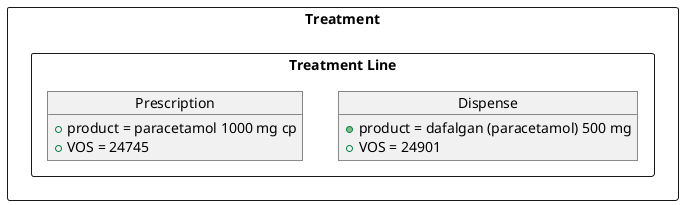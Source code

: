 @startuml

package "Treatment" <<Rectangle>>
 {
package "Treatment Line"  <<Rectangle>> {

object Dispense{
+ product = dafalgan (paracetamol) 500 mg
+ VOS = 24901
    }

object Prescription{
   + product = paracetamol 1000 mg cp
   + VOS = 24745 
    }
}
}
@enduml
